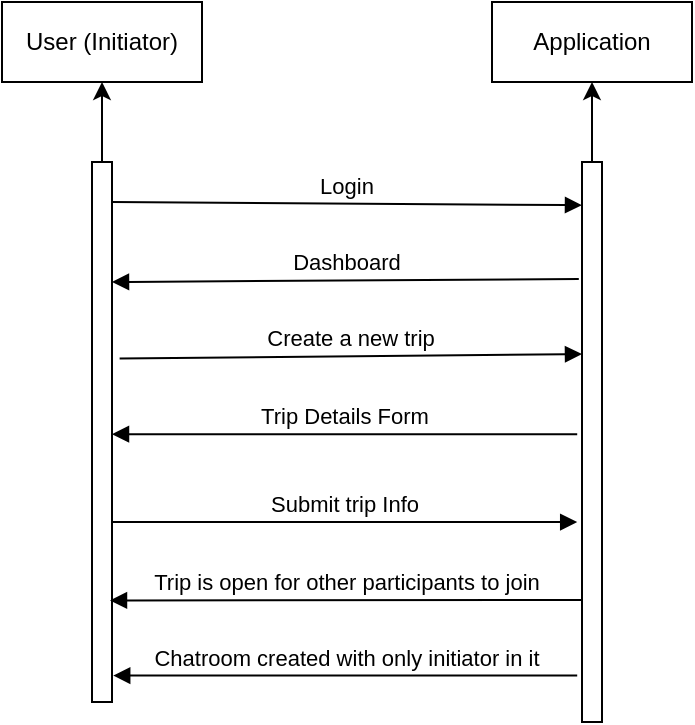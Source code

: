 <mxfile version="20.6.0" type="github">
  <diagram name="Page-1" id="2YBvvXClWsGukQMizWep">
    <mxGraphModel dx="1038" dy="564" grid="1" gridSize="10" guides="1" tooltips="1" connect="1" arrows="1" fold="1" page="1" pageScale="1" pageWidth="850" pageHeight="1100" math="0" shadow="0">
      <root>
        <mxCell id="0" />
        <mxCell id="1" parent="0" />
        <mxCell id="kPuJLaiN40PrFuRDUrh9-1" value="User (Initiator)" style="rounded=0;whiteSpace=wrap;html=1;" vertex="1" parent="1">
          <mxGeometry x="80" y="40" width="100" height="40" as="geometry" />
        </mxCell>
        <mxCell id="kPuJLaiN40PrFuRDUrh9-2" value="Application" style="rounded=0;whiteSpace=wrap;html=1;" vertex="1" parent="1">
          <mxGeometry x="325" y="40" width="100" height="40" as="geometry" />
        </mxCell>
        <mxCell id="kPuJLaiN40PrFuRDUrh9-5" value="" style="edgeStyle=orthogonalEdgeStyle;rounded=0;orthogonalLoop=1;jettySize=auto;html=1;" edge="1" parent="1" source="kPuJLaiN40PrFuRDUrh9-3" target="kPuJLaiN40PrFuRDUrh9-1">
          <mxGeometry relative="1" as="geometry" />
        </mxCell>
        <mxCell id="kPuJLaiN40PrFuRDUrh9-3" value="" style="html=1;points=[];perimeter=orthogonalPerimeter;" vertex="1" parent="1">
          <mxGeometry x="125" y="120" width="10" height="270" as="geometry" />
        </mxCell>
        <mxCell id="kPuJLaiN40PrFuRDUrh9-7" value="" style="edgeStyle=orthogonalEdgeStyle;rounded=0;orthogonalLoop=1;jettySize=auto;html=1;" edge="1" parent="1" source="kPuJLaiN40PrFuRDUrh9-6" target="kPuJLaiN40PrFuRDUrh9-2">
          <mxGeometry relative="1" as="geometry" />
        </mxCell>
        <mxCell id="kPuJLaiN40PrFuRDUrh9-6" value="" style="html=1;points=[];perimeter=orthogonalPerimeter;" vertex="1" parent="1">
          <mxGeometry x="370" y="120" width="10" height="280" as="geometry" />
        </mxCell>
        <mxCell id="kPuJLaiN40PrFuRDUrh9-10" value="Login" style="html=1;verticalAlign=bottom;endArrow=block;rounded=0;entryX=0;entryY=0.077;entryDx=0;entryDy=0;entryPerimeter=0;" edge="1" parent="1" target="kPuJLaiN40PrFuRDUrh9-6">
          <mxGeometry width="80" relative="1" as="geometry">
            <mxPoint x="135" y="140" as="sourcePoint" />
            <mxPoint x="305" y="140" as="targetPoint" />
          </mxGeometry>
        </mxCell>
        <mxCell id="kPuJLaiN40PrFuRDUrh9-11" value="Dashboard" style="html=1;verticalAlign=bottom;endArrow=block;rounded=0;exitX=-0.16;exitY=0.209;exitDx=0;exitDy=0;exitPerimeter=0;" edge="1" parent="1" source="kPuJLaiN40PrFuRDUrh9-6">
          <mxGeometry width="80" relative="1" as="geometry">
            <mxPoint x="285" y="180" as="sourcePoint" />
            <mxPoint x="135" y="180" as="targetPoint" />
          </mxGeometry>
        </mxCell>
        <mxCell id="kPuJLaiN40PrFuRDUrh9-13" value="Create a new trip" style="html=1;verticalAlign=bottom;endArrow=block;rounded=0;entryX=0;entryY=0.343;entryDx=0;entryDy=0;entryPerimeter=0;exitX=1.38;exitY=0.364;exitDx=0;exitDy=0;exitPerimeter=0;" edge="1" parent="1" source="kPuJLaiN40PrFuRDUrh9-3" target="kPuJLaiN40PrFuRDUrh9-6">
          <mxGeometry width="80" relative="1" as="geometry">
            <mxPoint x="130" y="216" as="sourcePoint" />
            <mxPoint x="215" y="220" as="targetPoint" />
          </mxGeometry>
        </mxCell>
        <mxCell id="kPuJLaiN40PrFuRDUrh9-14" value="Trip Details Form" style="html=1;verticalAlign=bottom;endArrow=block;rounded=0;exitX=-0.24;exitY=0.486;exitDx=0;exitDy=0;exitPerimeter=0;" edge="1" parent="1" source="kPuJLaiN40PrFuRDUrh9-6" target="kPuJLaiN40PrFuRDUrh9-3">
          <mxGeometry width="80" relative="1" as="geometry">
            <mxPoint x="380" y="290" as="sourcePoint" />
            <mxPoint x="140" y="260" as="targetPoint" />
          </mxGeometry>
        </mxCell>
        <mxCell id="kPuJLaiN40PrFuRDUrh9-15" value="Submit trip Info" style="html=1;verticalAlign=bottom;endArrow=block;rounded=0;entryX=-0.24;entryY=0.643;entryDx=0;entryDy=0;entryPerimeter=0;" edge="1" parent="1" target="kPuJLaiN40PrFuRDUrh9-6">
          <mxGeometry width="80" relative="1" as="geometry">
            <mxPoint x="135" y="300" as="sourcePoint" />
            <mxPoint x="215" y="300" as="targetPoint" />
          </mxGeometry>
        </mxCell>
        <mxCell id="kPuJLaiN40PrFuRDUrh9-16" value="Chatroom created with only initiator in it" style="html=1;verticalAlign=bottom;endArrow=block;rounded=0;entryX=1.06;entryY=0.951;entryDx=0;entryDy=0;entryPerimeter=0;exitX=-0.24;exitY=0.917;exitDx=0;exitDy=0;exitPerimeter=0;" edge="1" parent="1" source="kPuJLaiN40PrFuRDUrh9-6" target="kPuJLaiN40PrFuRDUrh9-3">
          <mxGeometry width="80" relative="1" as="geometry">
            <mxPoint x="410" y="340" as="sourcePoint" />
            <mxPoint x="490" y="340" as="targetPoint" />
          </mxGeometry>
        </mxCell>
        <mxCell id="kPuJLaiN40PrFuRDUrh9-17" value="Trip is open for other participants to join" style="html=1;verticalAlign=bottom;endArrow=block;rounded=0;entryX=0.9;entryY=0.812;entryDx=0;entryDy=0;entryPerimeter=0;" edge="1" parent="1" target="kPuJLaiN40PrFuRDUrh9-3">
          <mxGeometry width="80" relative="1" as="geometry">
            <mxPoint x="370" y="339" as="sourcePoint" />
            <mxPoint x="140" y="340" as="targetPoint" />
          </mxGeometry>
        </mxCell>
      </root>
    </mxGraphModel>
  </diagram>
</mxfile>
